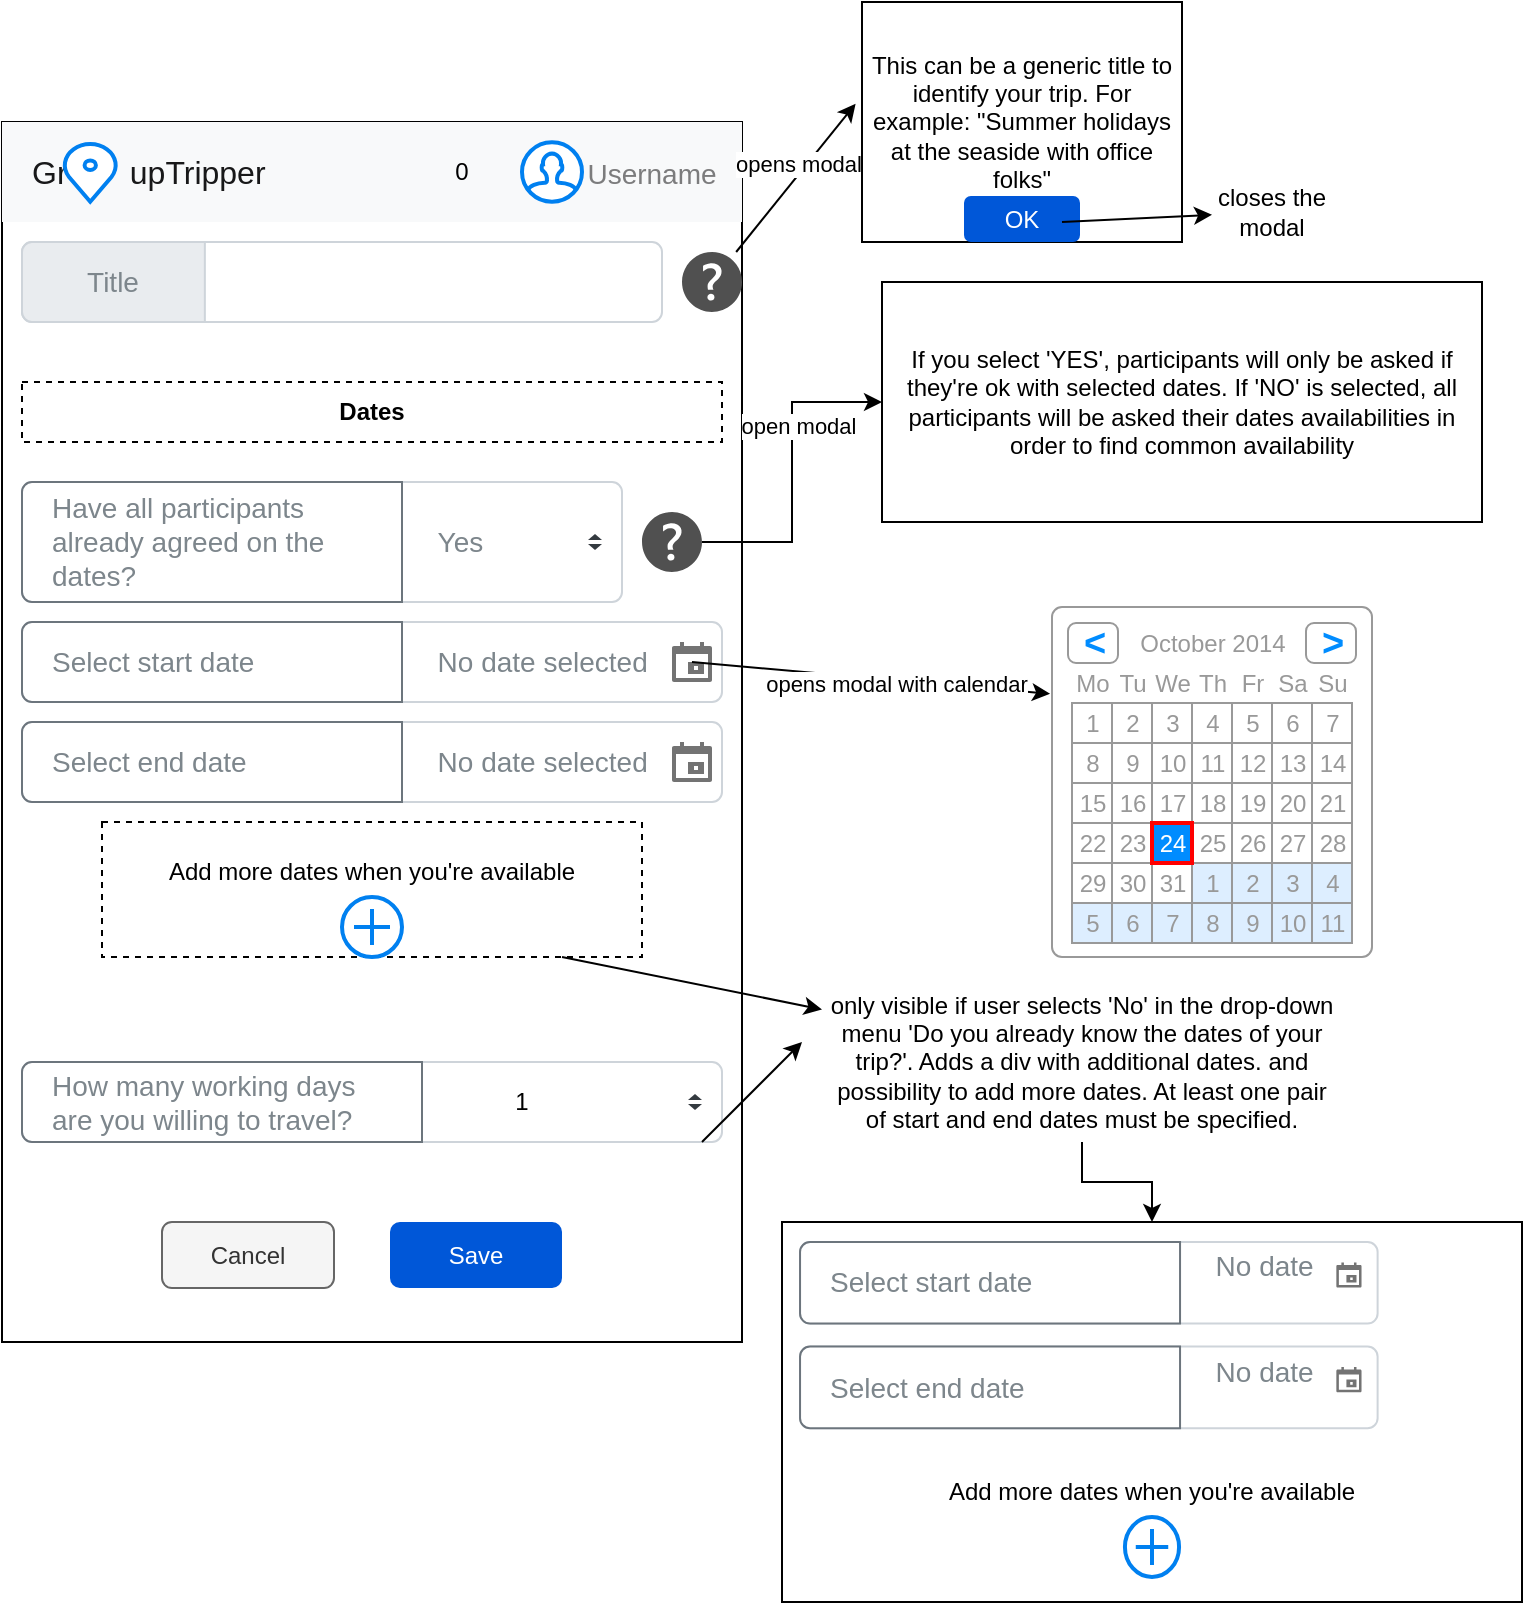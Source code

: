 <mxfile version="21.0.2" type="device"><diagram name="Page-1" id="LRZ05Uo7-R6V8OTwhh7I"><mxGraphModel dx="813" dy="1115" grid="1" gridSize="10" guides="1" tooltips="1" connect="1" arrows="1" fold="1" page="1" pageScale="1" pageWidth="850" pageHeight="1100" math="0" shadow="0"><root><mxCell id="0"/><mxCell id="1" parent="0"/><mxCell id="GwVYzrCeqbtHM0dImgiu-1" value="" style="rounded=0;whiteSpace=wrap;html=1;" vertex="1" parent="1"><mxGeometry x="80" y="120" width="370" height="610" as="geometry"/></mxCell><mxCell id="GwVYzrCeqbtHM0dImgiu-2" value="Gr&amp;nbsp; &amp;nbsp;o&amp;nbsp; upTripper" style="html=1;shadow=0;dashed=0;fillColor=#F8F9FA;strokeColor=none;fontSize=16;fontColor=#181819;align=left;spacing=15;" vertex="1" parent="1"><mxGeometry x="80" y="120" width="370" height="50" as="geometry"/></mxCell><mxCell id="GwVYzrCeqbtHM0dImgiu-3" value="Username" style="fillColor=none;strokeColor=none;fontSize=14;fontColor=#7C7C7D;align=center;" vertex="1" parent="GwVYzrCeqbtHM0dImgiu-2"><mxGeometry width="50" height="40" relative="1" as="geometry"><mxPoint x="300" y="5" as="offset"/></mxGeometry></mxCell><mxCell id="GwVYzrCeqbtHM0dImgiu-4" value="" style="html=1;verticalLabelPosition=bottom;align=center;labelBackgroundColor=#ffffff;verticalAlign=top;strokeWidth=2;strokeColor=#0080F0;shadow=0;dashed=0;shape=mxgraph.ios7.icons.location;" vertex="1" parent="GwVYzrCeqbtHM0dImgiu-2"><mxGeometry x="30" y="10.158" width="28.24" height="29.683" as="geometry"/></mxCell><mxCell id="GwVYzrCeqbtHM0dImgiu-5" value="" style="html=1;verticalLabelPosition=bottom;align=center;labelBackgroundColor=#ffffff;verticalAlign=top;strokeWidth=2;strokeColor=#0080F0;shadow=0;dashed=0;shape=mxgraph.ios7.icons.user;" vertex="1" parent="GwVYzrCeqbtHM0dImgiu-2"><mxGeometry x="260" y="10.153" width="30" height="29.683" as="geometry"/></mxCell><mxCell id="GwVYzrCeqbtHM0dImgiu-316" value="0" style="text;html=1;align=center;verticalAlign=middle;whiteSpace=wrap;rounded=0;" vertex="1" parent="GwVYzrCeqbtHM0dImgiu-2"><mxGeometry x="220" y="20" width="20" height="10" as="geometry"/></mxCell><mxCell id="GwVYzrCeqbtHM0dImgiu-314" value="" style="group" vertex="1" connectable="0" parent="GwVYzrCeqbtHM0dImgiu-2"><mxGeometry x="210" y="5" width="40" height="40" as="geometry"/></mxCell><mxCell id="GwVYzrCeqbtHM0dImgiu-315" value="" style="shape=image;html=1;verticalAlign=top;verticalLabelPosition=bottom;labelBackgroundColor=#ffffff;imageAspect=0;aspect=fixed;image=https://cdn1.iconfinder.com/data/icons/ionicons-outline-vol-2/512/notifications-outline-128.png" vertex="1" parent="GwVYzrCeqbtHM0dImgiu-314"><mxGeometry width="40" height="40" as="geometry"/></mxCell><mxCell id="GwVYzrCeqbtHM0dImgiu-10" value="&amp;nbsp; &amp;nbsp; &amp;nbsp; &amp;nbsp; &amp;nbsp; &amp;nbsp; &amp;nbsp; &amp;nbsp; &amp;nbsp; &amp;nbsp; &amp;nbsp; &amp;nbsp; &amp;nbsp; &amp;nbsp; &amp;nbsp;Yes" style="html=1;shadow=0;dashed=0;shape=mxgraph.bootstrap.rrect;rSize=5;strokeColor=#CED4DA;html=1;whiteSpace=wrap;fillColor=#FFFFFF;fontColor=#7D868C;align=left;spacingLeft=80;spacing=15;fontSize=14;" vertex="1" parent="1"><mxGeometry x="90" y="300" width="300" height="60" as="geometry"/></mxCell><mxCell id="GwVYzrCeqbtHM0dImgiu-11" value="" style="shape=triangle;direction=south;fillColor=#343A40;strokeColor=none;perimeter=none;" vertex="1" parent="GwVYzrCeqbtHM0dImgiu-10"><mxGeometry x="1" y="0.5" width="7" height="3" relative="1" as="geometry"><mxPoint x="-17" y="1" as="offset"/></mxGeometry></mxCell><mxCell id="GwVYzrCeqbtHM0dImgiu-12" value="" style="shape=triangle;direction=north;fillColor=#343A40;strokeColor=none;perimeter=none;" vertex="1" parent="GwVYzrCeqbtHM0dImgiu-10"><mxGeometry x="1" y="0.5" width="7" height="3" relative="1" as="geometry"><mxPoint x="-17" y="-4" as="offset"/></mxGeometry></mxCell><mxCell id="GwVYzrCeqbtHM0dImgiu-13" value="Have all participants already agreed on the dates?" style="html=1;shadow=0;dashed=0;shape=mxgraph.bootstrap.leftButton;strokeColor=#6C757D;gradientColor=inherit;fontColor=inherit;fillColor=#ffffff;rSize=5;perimeter=none;whiteSpace=wrap;resizeHeight=1;fontSize=14;align=left;spacing=15;" vertex="1" parent="GwVYzrCeqbtHM0dImgiu-10"><mxGeometry width="190" height="60" relative="1" as="geometry"/></mxCell><mxCell id="GwVYzrCeqbtHM0dImgiu-24" value="" style="endArrow=classic;html=1;rounded=0;entryX=-0.02;entryY=0.424;entryDx=0;entryDy=0;entryPerimeter=0;" edge="1" parent="1" source="GwVYzrCeqbtHM0dImgiu-18" target="GwVYzrCeqbtHM0dImgiu-19"><mxGeometry width="50" height="50" relative="1" as="geometry"><mxPoint x="440" y="237" as="sourcePoint"/><mxPoint x="490" y="187" as="targetPoint"/></mxGeometry></mxCell><mxCell id="GwVYzrCeqbtHM0dImgiu-25" value="opens modal" style="edgeLabel;html=1;align=center;verticalAlign=middle;resizable=0;points=[];" vertex="1" connectable="0" parent="GwVYzrCeqbtHM0dImgiu-24"><mxGeometry x="0.427" relative="1" as="geometry"><mxPoint x="-12" y="9" as="offset"/></mxGeometry></mxCell><mxCell id="GwVYzrCeqbtHM0dImgiu-80" value="" style="strokeWidth=1;shadow=0;dashed=0;align=center;html=1;shape=mxgraph.mockup.forms.rrect;rSize=5;strokeColor=#999999;fillColor=#ffffff;" vertex="1" parent="1"><mxGeometry x="605" y="362.5" width="160" height="175" as="geometry"/></mxCell><mxCell id="GwVYzrCeqbtHM0dImgiu-81" value="October 2014" style="strokeWidth=1;shadow=0;dashed=0;align=center;html=1;shape=mxgraph.mockup.forms.anchor;fontColor=#999999;" vertex="1" parent="GwVYzrCeqbtHM0dImgiu-80"><mxGeometry x="30" y="8" width="100" height="20" as="geometry"/></mxCell><mxCell id="GwVYzrCeqbtHM0dImgiu-82" value="&lt;" style="strokeWidth=1;shadow=0;dashed=0;align=center;html=1;shape=mxgraph.mockup.forms.rrect;rSize=4;strokeColor=#999999;fontColor=#008cff;fontSize=19;fontStyle=1;" vertex="1" parent="GwVYzrCeqbtHM0dImgiu-80"><mxGeometry x="8" y="8" width="25" height="20" as="geometry"/></mxCell><mxCell id="GwVYzrCeqbtHM0dImgiu-83" value="&gt;" style="strokeWidth=1;shadow=0;dashed=0;align=center;html=1;shape=mxgraph.mockup.forms.rrect;rSize=4;strokeColor=#999999;fontColor=#008cff;fontSize=19;fontStyle=1;" vertex="1" parent="GwVYzrCeqbtHM0dImgiu-80"><mxGeometry x="127" y="8" width="25" height="20" as="geometry"/></mxCell><mxCell id="GwVYzrCeqbtHM0dImgiu-84" value="Mo" style="strokeWidth=1;shadow=0;dashed=0;align=center;html=1;shape=mxgraph.mockup.forms.anchor;fontColor=#999999;" vertex="1" parent="GwVYzrCeqbtHM0dImgiu-80"><mxGeometry x="10" y="28" width="20" height="20" as="geometry"/></mxCell><mxCell id="GwVYzrCeqbtHM0dImgiu-85" value="Tu" style="strokeWidth=1;shadow=0;dashed=0;align=center;html=1;shape=mxgraph.mockup.forms.anchor;fontColor=#999999;" vertex="1" parent="GwVYzrCeqbtHM0dImgiu-80"><mxGeometry x="30" y="28" width="20" height="20" as="geometry"/></mxCell><mxCell id="GwVYzrCeqbtHM0dImgiu-86" value="We" style="strokeWidth=1;shadow=0;dashed=0;align=center;html=1;shape=mxgraph.mockup.forms.anchor;fontColor=#999999;" vertex="1" parent="GwVYzrCeqbtHM0dImgiu-80"><mxGeometry x="50" y="28" width="20" height="20" as="geometry"/></mxCell><mxCell id="GwVYzrCeqbtHM0dImgiu-87" value="Th" style="strokeWidth=1;shadow=0;dashed=0;align=center;html=1;shape=mxgraph.mockup.forms.anchor;fontColor=#999999;" vertex="1" parent="GwVYzrCeqbtHM0dImgiu-80"><mxGeometry x="70" y="28" width="20" height="20" as="geometry"/></mxCell><mxCell id="GwVYzrCeqbtHM0dImgiu-88" value="Fr" style="strokeWidth=1;shadow=0;dashed=0;align=center;html=1;shape=mxgraph.mockup.forms.anchor;fontColor=#999999;" vertex="1" parent="GwVYzrCeqbtHM0dImgiu-80"><mxGeometry x="90" y="28" width="20" height="20" as="geometry"/></mxCell><mxCell id="GwVYzrCeqbtHM0dImgiu-89" value="Sa" style="strokeWidth=1;shadow=0;dashed=0;align=center;html=1;shape=mxgraph.mockup.forms.anchor;fontColor=#999999;" vertex="1" parent="GwVYzrCeqbtHM0dImgiu-80"><mxGeometry x="110" y="28" width="20" height="20" as="geometry"/></mxCell><mxCell id="GwVYzrCeqbtHM0dImgiu-90" value="Su" style="strokeWidth=1;shadow=0;dashed=0;align=center;html=1;shape=mxgraph.mockup.forms.anchor;fontColor=#999999;" vertex="1" parent="GwVYzrCeqbtHM0dImgiu-80"><mxGeometry x="130" y="28" width="20" height="20" as="geometry"/></mxCell><mxCell id="GwVYzrCeqbtHM0dImgiu-91" value="1" style="strokeWidth=1;shadow=0;dashed=0;align=center;html=1;shape=mxgraph.mockup.forms.rrect;rSize=0;strokeColor=#999999;fontColor=#999999;" vertex="1" parent="GwVYzrCeqbtHM0dImgiu-80"><mxGeometry x="10" y="48" width="20" height="20" as="geometry"/></mxCell><mxCell id="GwVYzrCeqbtHM0dImgiu-92" value="2" style="strokeWidth=1;shadow=0;dashed=0;align=center;html=1;shape=mxgraph.mockup.forms.rrect;rSize=0;strokeColor=#999999;fontColor=#999999;" vertex="1" parent="GwVYzrCeqbtHM0dImgiu-80"><mxGeometry x="30" y="48" width="20" height="20" as="geometry"/></mxCell><mxCell id="GwVYzrCeqbtHM0dImgiu-93" value="3" style="strokeWidth=1;shadow=0;dashed=0;align=center;html=1;shape=mxgraph.mockup.forms.rrect;rSize=0;strokeColor=#999999;fontColor=#999999;" vertex="1" parent="GwVYzrCeqbtHM0dImgiu-80"><mxGeometry x="50" y="48" width="20" height="20" as="geometry"/></mxCell><mxCell id="GwVYzrCeqbtHM0dImgiu-94" value="4" style="strokeWidth=1;shadow=0;dashed=0;align=center;html=1;shape=mxgraph.mockup.forms.rrect;rSize=0;strokeColor=#999999;fontColor=#999999;" vertex="1" parent="GwVYzrCeqbtHM0dImgiu-80"><mxGeometry x="70" y="48" width="20" height="20" as="geometry"/></mxCell><mxCell id="GwVYzrCeqbtHM0dImgiu-95" value="5" style="strokeWidth=1;shadow=0;dashed=0;align=center;html=1;shape=mxgraph.mockup.forms.rrect;rSize=0;strokeColor=#999999;fontColor=#999999;" vertex="1" parent="GwVYzrCeqbtHM0dImgiu-80"><mxGeometry x="90" y="48" width="20" height="20" as="geometry"/></mxCell><mxCell id="GwVYzrCeqbtHM0dImgiu-96" value="6" style="strokeWidth=1;shadow=0;dashed=0;align=center;html=1;shape=mxgraph.mockup.forms.rrect;rSize=0;strokeColor=#999999;fontColor=#999999;" vertex="1" parent="GwVYzrCeqbtHM0dImgiu-80"><mxGeometry x="110" y="48" width="20" height="20" as="geometry"/></mxCell><mxCell id="GwVYzrCeqbtHM0dImgiu-97" value="7" style="strokeWidth=1;shadow=0;dashed=0;align=center;html=1;shape=mxgraph.mockup.forms.rrect;rSize=0;strokeColor=#999999;fontColor=#999999;" vertex="1" parent="GwVYzrCeqbtHM0dImgiu-80"><mxGeometry x="130" y="48" width="20" height="20" as="geometry"/></mxCell><mxCell id="GwVYzrCeqbtHM0dImgiu-98" value="8" style="strokeWidth=1;shadow=0;dashed=0;align=center;html=1;shape=mxgraph.mockup.forms.rrect;rSize=0;strokeColor=#999999;fontColor=#999999;" vertex="1" parent="GwVYzrCeqbtHM0dImgiu-80"><mxGeometry x="10" y="68" width="20" height="20" as="geometry"/></mxCell><mxCell id="GwVYzrCeqbtHM0dImgiu-99" value="9" style="strokeWidth=1;shadow=0;dashed=0;align=center;html=1;shape=mxgraph.mockup.forms.rrect;rSize=0;strokeColor=#999999;fontColor=#999999;" vertex="1" parent="GwVYzrCeqbtHM0dImgiu-80"><mxGeometry x="30" y="68" width="20" height="20" as="geometry"/></mxCell><mxCell id="GwVYzrCeqbtHM0dImgiu-100" value="10" style="strokeWidth=1;shadow=0;dashed=0;align=center;html=1;shape=mxgraph.mockup.forms.rrect;rSize=0;strokeColor=#999999;fontColor=#999999;" vertex="1" parent="GwVYzrCeqbtHM0dImgiu-80"><mxGeometry x="50" y="68" width="20" height="20" as="geometry"/></mxCell><mxCell id="GwVYzrCeqbtHM0dImgiu-101" value="11" style="strokeWidth=1;shadow=0;dashed=0;align=center;html=1;shape=mxgraph.mockup.forms.rrect;rSize=0;strokeColor=#999999;fontColor=#999999;" vertex="1" parent="GwVYzrCeqbtHM0dImgiu-80"><mxGeometry x="70" y="68" width="20" height="20" as="geometry"/></mxCell><mxCell id="GwVYzrCeqbtHM0dImgiu-102" value="12" style="strokeWidth=1;shadow=0;dashed=0;align=center;html=1;shape=mxgraph.mockup.forms.rrect;rSize=0;strokeColor=#999999;fontColor=#999999;" vertex="1" parent="GwVYzrCeqbtHM0dImgiu-80"><mxGeometry x="90" y="68" width="20" height="20" as="geometry"/></mxCell><mxCell id="GwVYzrCeqbtHM0dImgiu-103" value="13" style="strokeWidth=1;shadow=0;dashed=0;align=center;html=1;shape=mxgraph.mockup.forms.rrect;rSize=0;strokeColor=#999999;fontColor=#999999;" vertex="1" parent="GwVYzrCeqbtHM0dImgiu-80"><mxGeometry x="110" y="68" width="20" height="20" as="geometry"/></mxCell><mxCell id="GwVYzrCeqbtHM0dImgiu-104" value="14" style="strokeWidth=1;shadow=0;dashed=0;align=center;html=1;shape=mxgraph.mockup.forms.rrect;rSize=0;strokeColor=#999999;fontColor=#999999;" vertex="1" parent="GwVYzrCeqbtHM0dImgiu-80"><mxGeometry x="130" y="68" width="20" height="20" as="geometry"/></mxCell><mxCell id="GwVYzrCeqbtHM0dImgiu-105" value="15" style="strokeWidth=1;shadow=0;dashed=0;align=center;html=1;shape=mxgraph.mockup.forms.rrect;rSize=0;strokeColor=#999999;fontColor=#999999;" vertex="1" parent="GwVYzrCeqbtHM0dImgiu-80"><mxGeometry x="10" y="88" width="20" height="20" as="geometry"/></mxCell><mxCell id="GwVYzrCeqbtHM0dImgiu-106" value="16" style="strokeWidth=1;shadow=0;dashed=0;align=center;html=1;shape=mxgraph.mockup.forms.rrect;rSize=0;strokeColor=#999999;fontColor=#999999;" vertex="1" parent="GwVYzrCeqbtHM0dImgiu-80"><mxGeometry x="30" y="88" width="20" height="20" as="geometry"/></mxCell><mxCell id="GwVYzrCeqbtHM0dImgiu-107" value="17" style="strokeWidth=1;shadow=0;dashed=0;align=center;html=1;shape=mxgraph.mockup.forms.rrect;rSize=0;strokeColor=#999999;fontColor=#999999;" vertex="1" parent="GwVYzrCeqbtHM0dImgiu-80"><mxGeometry x="50" y="88" width="20" height="20" as="geometry"/></mxCell><mxCell id="GwVYzrCeqbtHM0dImgiu-108" value="18" style="strokeWidth=1;shadow=0;dashed=0;align=center;html=1;shape=mxgraph.mockup.forms.rrect;rSize=0;strokeColor=#999999;fontColor=#999999;" vertex="1" parent="GwVYzrCeqbtHM0dImgiu-80"><mxGeometry x="70" y="88" width="20" height="20" as="geometry"/></mxCell><mxCell id="GwVYzrCeqbtHM0dImgiu-109" value="19" style="strokeWidth=1;shadow=0;dashed=0;align=center;html=1;shape=mxgraph.mockup.forms.rrect;rSize=0;strokeColor=#999999;fontColor=#999999;" vertex="1" parent="GwVYzrCeqbtHM0dImgiu-80"><mxGeometry x="90" y="88" width="20" height="20" as="geometry"/></mxCell><mxCell id="GwVYzrCeqbtHM0dImgiu-110" value="20" style="strokeWidth=1;shadow=0;dashed=0;align=center;html=1;shape=mxgraph.mockup.forms.rrect;rSize=0;strokeColor=#999999;fontColor=#999999;" vertex="1" parent="GwVYzrCeqbtHM0dImgiu-80"><mxGeometry x="110" y="88" width="20" height="20" as="geometry"/></mxCell><mxCell id="GwVYzrCeqbtHM0dImgiu-111" value="21" style="strokeWidth=1;shadow=0;dashed=0;align=center;html=1;shape=mxgraph.mockup.forms.rrect;rSize=0;strokeColor=#999999;fontColor=#999999;" vertex="1" parent="GwVYzrCeqbtHM0dImgiu-80"><mxGeometry x="130" y="88" width="20" height="20" as="geometry"/></mxCell><mxCell id="GwVYzrCeqbtHM0dImgiu-112" value="22" style="strokeWidth=1;shadow=0;dashed=0;align=center;html=1;shape=mxgraph.mockup.forms.rrect;rSize=0;strokeColor=#999999;fontColor=#999999;" vertex="1" parent="GwVYzrCeqbtHM0dImgiu-80"><mxGeometry x="10" y="108" width="20" height="20" as="geometry"/></mxCell><mxCell id="GwVYzrCeqbtHM0dImgiu-113" value="23" style="strokeWidth=1;shadow=0;dashed=0;align=center;html=1;shape=mxgraph.mockup.forms.rrect;rSize=0;strokeColor=#999999;fontColor=#999999;" vertex="1" parent="GwVYzrCeqbtHM0dImgiu-80"><mxGeometry x="30" y="108" width="20" height="20" as="geometry"/></mxCell><mxCell id="GwVYzrCeqbtHM0dImgiu-114" value="25" style="strokeWidth=1;shadow=0;dashed=0;align=center;html=1;shape=mxgraph.mockup.forms.rrect;rSize=0;strokeColor=#999999;fontColor=#999999;" vertex="1" parent="GwVYzrCeqbtHM0dImgiu-80"><mxGeometry x="70" y="108" width="20" height="20" as="geometry"/></mxCell><mxCell id="GwVYzrCeqbtHM0dImgiu-115" value="26" style="strokeWidth=1;shadow=0;dashed=0;align=center;html=1;shape=mxgraph.mockup.forms.rrect;rSize=0;strokeColor=#999999;fontColor=#999999;" vertex="1" parent="GwVYzrCeqbtHM0dImgiu-80"><mxGeometry x="90" y="108" width="20" height="20" as="geometry"/></mxCell><mxCell id="GwVYzrCeqbtHM0dImgiu-116" value="27" style="strokeWidth=1;shadow=0;dashed=0;align=center;html=1;shape=mxgraph.mockup.forms.rrect;rSize=0;strokeColor=#999999;fontColor=#999999;" vertex="1" parent="GwVYzrCeqbtHM0dImgiu-80"><mxGeometry x="110" y="108" width="20" height="20" as="geometry"/></mxCell><mxCell id="GwVYzrCeqbtHM0dImgiu-117" value="28" style="strokeWidth=1;shadow=0;dashed=0;align=center;html=1;shape=mxgraph.mockup.forms.rrect;rSize=0;strokeColor=#999999;fontColor=#999999;" vertex="1" parent="GwVYzrCeqbtHM0dImgiu-80"><mxGeometry x="130" y="108" width="20" height="20" as="geometry"/></mxCell><mxCell id="GwVYzrCeqbtHM0dImgiu-118" value="29" style="strokeWidth=1;shadow=0;dashed=0;align=center;html=1;shape=mxgraph.mockup.forms.rrect;rSize=0;strokeColor=#999999;fontColor=#999999;" vertex="1" parent="GwVYzrCeqbtHM0dImgiu-80"><mxGeometry x="10" y="128" width="20" height="20" as="geometry"/></mxCell><mxCell id="GwVYzrCeqbtHM0dImgiu-119" value="30" style="strokeWidth=1;shadow=0;dashed=0;align=center;html=1;shape=mxgraph.mockup.forms.rrect;rSize=0;strokeColor=#999999;fontColor=#999999;" vertex="1" parent="GwVYzrCeqbtHM0dImgiu-80"><mxGeometry x="30" y="128" width="20" height="20" as="geometry"/></mxCell><mxCell id="GwVYzrCeqbtHM0dImgiu-120" value="31" style="strokeWidth=1;shadow=0;dashed=0;align=center;html=1;shape=mxgraph.mockup.forms.rrect;rSize=0;strokeColor=#999999;fontColor=#999999;" vertex="1" parent="GwVYzrCeqbtHM0dImgiu-80"><mxGeometry x="50" y="128" width="20" height="20" as="geometry"/></mxCell><mxCell id="GwVYzrCeqbtHM0dImgiu-121" value="1" style="strokeWidth=1;shadow=0;dashed=0;align=center;html=1;shape=mxgraph.mockup.forms.rrect;rSize=0;strokeColor=#999999;fontColor=#999999;fillColor=#ddeeff;" vertex="1" parent="GwVYzrCeqbtHM0dImgiu-80"><mxGeometry x="70" y="128" width="20" height="20" as="geometry"/></mxCell><mxCell id="GwVYzrCeqbtHM0dImgiu-122" value="2" style="strokeWidth=1;shadow=0;dashed=0;align=center;html=1;shape=mxgraph.mockup.forms.rrect;rSize=0;strokeColor=#999999;fontColor=#999999;fillColor=#ddeeff;" vertex="1" parent="GwVYzrCeqbtHM0dImgiu-80"><mxGeometry x="90" y="128" width="20" height="20" as="geometry"/></mxCell><mxCell id="GwVYzrCeqbtHM0dImgiu-123" value="3" style="strokeWidth=1;shadow=0;dashed=0;align=center;html=1;shape=mxgraph.mockup.forms.rrect;rSize=0;strokeColor=#999999;fontColor=#999999;fillColor=#ddeeff;" vertex="1" parent="GwVYzrCeqbtHM0dImgiu-80"><mxGeometry x="110" y="128" width="20" height="20" as="geometry"/></mxCell><mxCell id="GwVYzrCeqbtHM0dImgiu-124" value="4" style="strokeWidth=1;shadow=0;dashed=0;align=center;html=1;shape=mxgraph.mockup.forms.rrect;rSize=0;strokeColor=#999999;fontColor=#999999;fillColor=#ddeeff;" vertex="1" parent="GwVYzrCeqbtHM0dImgiu-80"><mxGeometry x="130" y="128" width="20" height="20" as="geometry"/></mxCell><mxCell id="GwVYzrCeqbtHM0dImgiu-125" value="5" style="strokeWidth=1;shadow=0;dashed=0;align=center;html=1;shape=mxgraph.mockup.forms.rrect;rSize=0;strokeColor=#999999;fontColor=#999999;fillColor=#ddeeff;" vertex="1" parent="GwVYzrCeqbtHM0dImgiu-80"><mxGeometry x="10" y="148" width="20" height="20" as="geometry"/></mxCell><mxCell id="GwVYzrCeqbtHM0dImgiu-126" value="6" style="strokeWidth=1;shadow=0;dashed=0;align=center;html=1;shape=mxgraph.mockup.forms.rrect;rSize=0;strokeColor=#999999;fontColor=#999999;fillColor=#ddeeff;" vertex="1" parent="GwVYzrCeqbtHM0dImgiu-80"><mxGeometry x="30" y="148" width="20" height="20" as="geometry"/></mxCell><mxCell id="GwVYzrCeqbtHM0dImgiu-127" value="7" style="strokeWidth=1;shadow=0;dashed=0;align=center;html=1;shape=mxgraph.mockup.forms.rrect;rSize=0;strokeColor=#999999;fontColor=#999999;fillColor=#ddeeff;" vertex="1" parent="GwVYzrCeqbtHM0dImgiu-80"><mxGeometry x="50" y="148" width="20" height="20" as="geometry"/></mxCell><mxCell id="GwVYzrCeqbtHM0dImgiu-128" value="8" style="strokeWidth=1;shadow=0;dashed=0;align=center;html=1;shape=mxgraph.mockup.forms.rrect;rSize=0;strokeColor=#999999;fontColor=#999999;fillColor=#ddeeff;" vertex="1" parent="GwVYzrCeqbtHM0dImgiu-80"><mxGeometry x="70" y="148" width="20" height="20" as="geometry"/></mxCell><mxCell id="GwVYzrCeqbtHM0dImgiu-129" value="9" style="strokeWidth=1;shadow=0;dashed=0;align=center;html=1;shape=mxgraph.mockup.forms.rrect;rSize=0;strokeColor=#999999;fontColor=#999999;fillColor=#ddeeff;" vertex="1" parent="GwVYzrCeqbtHM0dImgiu-80"><mxGeometry x="90" y="148" width="20" height="20" as="geometry"/></mxCell><mxCell id="GwVYzrCeqbtHM0dImgiu-130" value="10" style="strokeWidth=1;shadow=0;dashed=0;align=center;html=1;shape=mxgraph.mockup.forms.rrect;rSize=0;strokeColor=#999999;fontColor=#999999;fillColor=#ddeeff;" vertex="1" parent="GwVYzrCeqbtHM0dImgiu-80"><mxGeometry x="110" y="148" width="20" height="20" as="geometry"/></mxCell><mxCell id="GwVYzrCeqbtHM0dImgiu-131" value="11" style="strokeWidth=1;shadow=0;dashed=0;align=center;html=1;shape=mxgraph.mockup.forms.rrect;rSize=0;strokeColor=#999999;fontColor=#999999;fillColor=#ddeeff;" vertex="1" parent="GwVYzrCeqbtHM0dImgiu-80"><mxGeometry x="130" y="148" width="20" height="20" as="geometry"/></mxCell><mxCell id="GwVYzrCeqbtHM0dImgiu-132" value="24" style="strokeWidth=1;shadow=0;dashed=0;align=center;html=1;shape=mxgraph.mockup.forms.rrect;rSize=0;strokeColor=#ff0000;fontColor=#ffffff;strokeWidth=2;fillColor=#008cff;" vertex="1" parent="GwVYzrCeqbtHM0dImgiu-80"><mxGeometry x="50" y="108" width="20" height="20" as="geometry"/></mxCell><mxCell id="GwVYzrCeqbtHM0dImgiu-138" value="&amp;nbsp; &amp;nbsp; &amp;nbsp; &amp;nbsp; &amp;nbsp; &amp;nbsp; &amp;nbsp; &amp;nbsp; &amp;nbsp; &amp;nbsp; &amp;nbsp; &amp;nbsp; &amp;nbsp; &amp;nbsp; &amp;nbsp;No date selected" style="html=1;shadow=0;dashed=0;shape=mxgraph.bootstrap.rrect;rSize=5;strokeColor=#CED4DA;html=1;whiteSpace=wrap;fillColor=#FFFFFF;fontColor=#7D868C;align=left;spacingLeft=80;spacing=15;fontSize=14;" vertex="1" parent="1"><mxGeometry x="90" y="370" width="350" height="40" as="geometry"/></mxCell><mxCell id="GwVYzrCeqbtHM0dImgiu-141" value="Select start date" style="html=1;shadow=0;dashed=0;shape=mxgraph.bootstrap.leftButton;strokeColor=#6C757D;gradientColor=inherit;fontColor=inherit;fillColor=#ffffff;rSize=5;perimeter=none;whiteSpace=wrap;resizeHeight=1;fontSize=14;align=left;spacing=15;" vertex="1" parent="GwVYzrCeqbtHM0dImgiu-138"><mxGeometry width="190" height="40" relative="1" as="geometry"/></mxCell><mxCell id="GwVYzrCeqbtHM0dImgiu-136" value="" style="html=1;dashed=0;aspect=fixed;verticalLabelPosition=bottom;verticalAlign=top;align=center;shape=mxgraph.gmdl.calendar;strokeColor=none;fillColor=#737373;shadow=0;sketch=0;" vertex="1" parent="GwVYzrCeqbtHM0dImgiu-138"><mxGeometry x="325" y="10" width="20" height="20" as="geometry"/></mxCell><mxCell id="GwVYzrCeqbtHM0dImgiu-142" value="&amp;nbsp; &amp;nbsp; &amp;nbsp; &amp;nbsp; &amp;nbsp; &amp;nbsp; &amp;nbsp; &amp;nbsp; &amp;nbsp; &amp;nbsp; &amp;nbsp; &amp;nbsp; &amp;nbsp; &amp;nbsp; &amp;nbsp;No date selected" style="html=1;shadow=0;dashed=0;shape=mxgraph.bootstrap.rrect;rSize=5;strokeColor=#CED4DA;html=1;whiteSpace=wrap;fillColor=#FFFFFF;fontColor=#7D868C;align=left;spacingLeft=80;spacing=15;fontSize=14;" vertex="1" parent="1"><mxGeometry x="90" y="420" width="350" height="40" as="geometry"/></mxCell><mxCell id="GwVYzrCeqbtHM0dImgiu-143" value="Select end date" style="html=1;shadow=0;dashed=0;shape=mxgraph.bootstrap.leftButton;strokeColor=#6C757D;gradientColor=inherit;fontColor=inherit;fillColor=#ffffff;rSize=5;perimeter=none;whiteSpace=wrap;resizeHeight=1;fontSize=14;align=left;spacing=15;" vertex="1" parent="GwVYzrCeqbtHM0dImgiu-142"><mxGeometry width="190" height="40" relative="1" as="geometry"/></mxCell><mxCell id="GwVYzrCeqbtHM0dImgiu-144" value="" style="html=1;dashed=0;aspect=fixed;verticalLabelPosition=bottom;verticalAlign=top;align=center;shape=mxgraph.gmdl.calendar;strokeColor=none;fillColor=#737373;shadow=0;sketch=0;" vertex="1" parent="GwVYzrCeqbtHM0dImgiu-142"><mxGeometry x="325" y="10" width="20" height="20" as="geometry"/></mxCell><mxCell id="GwVYzrCeqbtHM0dImgiu-145" value="" style="endArrow=classic;html=1;rounded=0;entryX=-0.006;entryY=0.248;entryDx=0;entryDy=0;entryPerimeter=0;" edge="1" parent="1" target="GwVYzrCeqbtHM0dImgiu-80"><mxGeometry width="50" height="50" relative="1" as="geometry"><mxPoint x="425" y="390" as="sourcePoint"/><mxPoint x="475" y="340" as="targetPoint"/></mxGeometry></mxCell><mxCell id="GwVYzrCeqbtHM0dImgiu-146" value="opens modal with calendar" style="edgeLabel;html=1;align=center;verticalAlign=middle;resizable=0;points=[];" vertex="1" connectable="0" parent="GwVYzrCeqbtHM0dImgiu-145"><mxGeometry x="-0.358" y="-2" relative="1" as="geometry"><mxPoint x="45" y="4" as="offset"/></mxGeometry></mxCell><mxCell id="GwVYzrCeqbtHM0dImgiu-150" value="" style="group" vertex="1" connectable="0" parent="1"><mxGeometry x="130" y="470" width="270" height="67.5" as="geometry"/></mxCell><mxCell id="GwVYzrCeqbtHM0dImgiu-149" value="" style="rounded=0;whiteSpace=wrap;html=1;dashed=1;" vertex="1" parent="GwVYzrCeqbtHM0dImgiu-150"><mxGeometry width="270" height="67.5" as="geometry"/></mxCell><mxCell id="GwVYzrCeqbtHM0dImgiu-148" value="Add more dates when you're available" style="text;html=1;strokeColor=none;fillColor=none;align=center;verticalAlign=middle;whiteSpace=wrap;rounded=0;" vertex="1" parent="GwVYzrCeqbtHM0dImgiu-150"><mxGeometry x="20" y="10" width="230" height="30" as="geometry"/></mxCell><mxCell id="GwVYzrCeqbtHM0dImgiu-147" value="" style="html=1;verticalLabelPosition=bottom;align=center;labelBackgroundColor=#ffffff;verticalAlign=top;strokeWidth=2;strokeColor=#0080F0;shadow=0;dashed=0;shape=mxgraph.ios7.icons.add;" vertex="1" parent="GwVYzrCeqbtHM0dImgiu-150"><mxGeometry x="120" y="37.5" width="30" height="30" as="geometry"/></mxCell><mxCell id="GwVYzrCeqbtHM0dImgiu-151" value="" style="endArrow=classic;html=1;rounded=0;" edge="1" parent="GwVYzrCeqbtHM0dImgiu-150" target="GwVYzrCeqbtHM0dImgiu-152"><mxGeometry width="50" height="50" relative="1" as="geometry"><mxPoint x="230" y="67.5" as="sourcePoint"/><mxPoint x="380" y="120" as="targetPoint"/></mxGeometry></mxCell><mxCell id="GwVYzrCeqbtHM0dImgiu-167" style="edgeStyle=orthogonalEdgeStyle;rounded=0;orthogonalLoop=1;jettySize=auto;html=1;entryX=0.5;entryY=0;entryDx=0;entryDy=0;" edge="1" parent="1" source="GwVYzrCeqbtHM0dImgiu-152" target="GwVYzrCeqbtHM0dImgiu-153"><mxGeometry relative="1" as="geometry"/></mxCell><mxCell id="GwVYzrCeqbtHM0dImgiu-152" value="only visible if user selects 'No' in the drop-down menu 'Do you already know the dates of your trip?'. Adds a div with additional dates. and possibility to add more dates. At least one pair of start and end dates must be specified." style="text;html=1;strokeColor=none;fillColor=none;align=center;verticalAlign=middle;whiteSpace=wrap;rounded=0;" vertex="1" parent="1"><mxGeometry x="490" y="550" width="260" height="80" as="geometry"/></mxCell><mxCell id="GwVYzrCeqbtHM0dImgiu-160" value="" style="group" vertex="1" connectable="0" parent="1"><mxGeometry x="470" y="670" width="370" height="190" as="geometry"/></mxCell><mxCell id="GwVYzrCeqbtHM0dImgiu-153" value="" style="rounded=0;whiteSpace=wrap;html=1;" vertex="1" parent="GwVYzrCeqbtHM0dImgiu-160"><mxGeometry width="370" height="190" as="geometry"/></mxCell><mxCell id="GwVYzrCeqbtHM0dImgiu-161" value="" style="shape=image;html=1;verticalAlign=top;verticalLabelPosition=bottom;labelBackgroundColor=#ffffff;imageAspect=0;aspect=fixed;image=https://cdn4.iconfinder.com/data/icons/essentials-71/24/013_-_Trash-128.png" vertex="1" parent="GwVYzrCeqbtHM0dImgiu-160"><mxGeometry x="324.878" y="39.997" width="27.073" height="27.073" as="geometry"/></mxCell><mxCell id="GwVYzrCeqbtHM0dImgiu-154" value="&amp;nbsp; &amp;nbsp; &amp;nbsp; &amp;nbsp; &amp;nbsp; &amp;nbsp; &amp;nbsp; &amp;nbsp; &amp;nbsp; &amp;nbsp; &amp;nbsp; &amp;nbsp; &amp;nbsp; &amp;nbsp; &amp;nbsp;No date selected" style="html=1;shadow=0;dashed=0;shape=mxgraph.bootstrap.rrect;rSize=5;strokeColor=#CED4DA;html=1;whiteSpace=wrap;fillColor=#FFFFFF;fontColor=#7D868C;align=left;spacingLeft=80;spacing=15;fontSize=14;" vertex="1" parent="GwVYzrCeqbtHM0dImgiu-160"><mxGeometry x="9.024" y="10" width="288.78" height="40.77" as="geometry"/></mxCell><mxCell id="GwVYzrCeqbtHM0dImgiu-155" value="Select start date" style="html=1;shadow=0;dashed=0;shape=mxgraph.bootstrap.leftButton;strokeColor=#6C757D;gradientColor=inherit;fontColor=inherit;fillColor=#ffffff;rSize=5;perimeter=none;whiteSpace=wrap;resizeHeight=1;fontSize=14;align=left;spacing=15;" vertex="1" parent="GwVYzrCeqbtHM0dImgiu-154"><mxGeometry width="190" height="40.77" relative="1" as="geometry"/></mxCell><mxCell id="GwVYzrCeqbtHM0dImgiu-156" value="" style="html=1;dashed=0;aspect=fixed;verticalLabelPosition=bottom;verticalAlign=top;align=center;shape=mxgraph.gmdl.calendar;strokeColor=none;fillColor=#737373;shadow=0;sketch=0;" vertex="1" parent="GwVYzrCeqbtHM0dImgiu-154"><mxGeometry x="268.153" y="10.193" width="12.587" height="12.587" as="geometry"/></mxCell><mxCell id="GwVYzrCeqbtHM0dImgiu-162" value="&amp;nbsp; &amp;nbsp; &amp;nbsp; &amp;nbsp; &amp;nbsp; &amp;nbsp; &amp;nbsp; &amp;nbsp; &amp;nbsp; &amp;nbsp; &amp;nbsp; &amp;nbsp; &amp;nbsp; &amp;nbsp; &amp;nbsp;No date selected" style="html=1;shadow=0;dashed=0;shape=mxgraph.bootstrap.rrect;rSize=5;strokeColor=#CED4DA;html=1;whiteSpace=wrap;fillColor=#FFFFFF;fontColor=#7D868C;align=left;spacingLeft=80;spacing=15;fontSize=14;" vertex="1" parent="GwVYzrCeqbtHM0dImgiu-160"><mxGeometry x="9.024" y="62.31" width="288.78" height="40.77" as="geometry"/></mxCell><mxCell id="GwVYzrCeqbtHM0dImgiu-163" value="Select end date" style="html=1;shadow=0;dashed=0;shape=mxgraph.bootstrap.leftButton;strokeColor=#6C757D;gradientColor=inherit;fontColor=inherit;fillColor=#ffffff;rSize=5;perimeter=none;whiteSpace=wrap;resizeHeight=1;fontSize=14;align=left;spacing=15;" vertex="1" parent="GwVYzrCeqbtHM0dImgiu-162"><mxGeometry width="190" height="40.77" relative="1" as="geometry"/></mxCell><mxCell id="GwVYzrCeqbtHM0dImgiu-164" value="" style="html=1;dashed=0;aspect=fixed;verticalLabelPosition=bottom;verticalAlign=top;align=center;shape=mxgraph.gmdl.calendar;strokeColor=none;fillColor=#737373;shadow=0;sketch=0;" vertex="1" parent="GwVYzrCeqbtHM0dImgiu-162"><mxGeometry x="268.153" y="10.193" width="12.587" height="12.587" as="geometry"/></mxCell><mxCell id="GwVYzrCeqbtHM0dImgiu-165" value="Add more dates when you're available" style="text;html=1;strokeColor=none;fillColor=none;align=center;verticalAlign=middle;whiteSpace=wrap;rounded=0;" vertex="1" parent="GwVYzrCeqbtHM0dImgiu-160"><mxGeometry x="81.22" y="120" width="207.561" height="30" as="geometry"/></mxCell><mxCell id="GwVYzrCeqbtHM0dImgiu-166" value="" style="html=1;verticalLabelPosition=bottom;align=center;labelBackgroundColor=#ffffff;verticalAlign=top;strokeWidth=2;strokeColor=#0080F0;shadow=0;dashed=0;shape=mxgraph.ios7.icons.add;" vertex="1" parent="GwVYzrCeqbtHM0dImgiu-160"><mxGeometry x="171.463" y="147.5" width="27.073" height="30" as="geometry"/></mxCell><mxCell id="GwVYzrCeqbtHM0dImgiu-168" value="Choose..." style="html=1;shadow=0;dashed=0;shape=mxgraph.bootstrap.rrect;rSize=5;strokeColor=#CED4DA;html=1;whiteSpace=wrap;fillColor=#FFFFFF;fontColor=#7D868C;align=left;spacingLeft=80;spacing=15;fontSize=14;" vertex="1" parent="1"><mxGeometry x="90" y="590" width="350" height="40" as="geometry"/></mxCell><mxCell id="GwVYzrCeqbtHM0dImgiu-169" value="" style="shape=triangle;direction=south;fillColor=#343A40;strokeColor=none;perimeter=none;" vertex="1" parent="GwVYzrCeqbtHM0dImgiu-168"><mxGeometry x="1" y="0.5" width="7" height="3" relative="1" as="geometry"><mxPoint x="-17" y="1" as="offset"/></mxGeometry></mxCell><mxCell id="GwVYzrCeqbtHM0dImgiu-170" value="" style="shape=triangle;direction=north;fillColor=#343A40;strokeColor=none;perimeter=none;" vertex="1" parent="GwVYzrCeqbtHM0dImgiu-168"><mxGeometry x="1" y="0.5" width="7" height="3" relative="1" as="geometry"><mxPoint x="-17" y="-4" as="offset"/></mxGeometry></mxCell><mxCell id="GwVYzrCeqbtHM0dImgiu-171" value="How many working days are you willing to travel?" style="html=1;shadow=0;dashed=0;shape=mxgraph.bootstrap.leftButton;strokeColor=#6C757D;gradientColor=inherit;fontColor=inherit;fillColor=#ffffff;rSize=5;perimeter=none;whiteSpace=wrap;resizeHeight=1;fontSize=14;align=left;spacing=15;" vertex="1" parent="GwVYzrCeqbtHM0dImgiu-168"><mxGeometry width="200" height="40" relative="1" as="geometry"/></mxCell><mxCell id="GwVYzrCeqbtHM0dImgiu-172" value="1" style="text;html=1;strokeColor=none;fillColor=none;align=center;verticalAlign=middle;whiteSpace=wrap;rounded=0;" vertex="1" parent="GwVYzrCeqbtHM0dImgiu-168"><mxGeometry x="220" y="5" width="60" height="30" as="geometry"/></mxCell><mxCell id="GwVYzrCeqbtHM0dImgiu-173" value="" style="group" vertex="1" connectable="0" parent="1"><mxGeometry x="90" y="180" width="360" height="40" as="geometry"/></mxCell><mxCell id="GwVYzrCeqbtHM0dImgiu-7" value="" style="html=1;shadow=0;dashed=0;shape=mxgraph.bootstrap.rrect;rSize=5;strokeColor=#CED4DA;html=1;whiteSpace=wrap;fillColor=#FFFFFF;fontColor=#7D868C;align=left;spacing=15;spacingLeft=40;fontSize=14;" vertex="1" parent="GwVYzrCeqbtHM0dImgiu-173"><mxGeometry width="320" height="40" as="geometry"/></mxCell><mxCell id="GwVYzrCeqbtHM0dImgiu-8" value="Title" style="html=1;shadow=0;dashed=0;shape=mxgraph.bootstrap.leftButton;strokeColor=inherit;gradientColor=inherit;fontColor=inherit;fillColor=#E9ECEF;rSize=5;perimeter=none;whiteSpace=wrap;resizeHeight=1;fontSize=14;" vertex="1" parent="GwVYzrCeqbtHM0dImgiu-7"><mxGeometry width="91.429" height="40" as="geometry"/></mxCell><mxCell id="GwVYzrCeqbtHM0dImgiu-18" value="" style="sketch=0;pointerEvents=1;shadow=0;dashed=0;html=1;strokeColor=none;fillColor=#505050;labelPosition=center;verticalLabelPosition=bottom;verticalAlign=top;outlineConnect=0;align=center;shape=mxgraph.office.concepts.help;" vertex="1" parent="GwVYzrCeqbtHM0dImgiu-173"><mxGeometry x="330" y="5" width="30" height="30" as="geometry"/></mxCell><mxCell id="GwVYzrCeqbtHM0dImgiu-174" value="&lt;b&gt;Dates&lt;/b&gt;" style="text;html=1;strokeColor=default;fillColor=none;align=center;verticalAlign=middle;whiteSpace=wrap;rounded=0;dashed=1;" vertex="1" parent="1"><mxGeometry x="90" y="250" width="350" height="30" as="geometry"/></mxCell><mxCell id="GwVYzrCeqbtHM0dImgiu-198" value="Save" style="rounded=1;fillColor=#0057D8;strokeColor=none;html=1;whiteSpace=wrap;fontColor=#ffffff;align=center;verticalAlign=middle;fontStyle=0;fontSize=12;sketch=0;" vertex="1" parent="1"><mxGeometry x="274" y="670" width="86" height="33" as="geometry"/></mxCell><mxCell id="GwVYzrCeqbtHM0dImgiu-199" value="Cancel" style="rounded=1;fillColor=#f5f5f5;strokeColor=#666666;html=1;whiteSpace=wrap;fontColor=#333333;align=center;verticalAlign=middle;fontStyle=0;fontSize=12;sketch=0;" vertex="1" parent="1"><mxGeometry x="160" y="670" width="86" height="33" as="geometry"/></mxCell><mxCell id="GwVYzrCeqbtHM0dImgiu-313" value="" style="endArrow=classic;html=1;rounded=0;" edge="1" parent="1"><mxGeometry width="50" height="50" relative="1" as="geometry"><mxPoint x="430" y="630" as="sourcePoint"/><mxPoint x="480" y="580" as="targetPoint"/></mxGeometry></mxCell><mxCell id="GwVYzrCeqbtHM0dImgiu-327" style="edgeStyle=orthogonalEdgeStyle;rounded=0;orthogonalLoop=1;jettySize=auto;html=1;" edge="1" parent="1" source="GwVYzrCeqbtHM0dImgiu-320" target="GwVYzrCeqbtHM0dImgiu-323"><mxGeometry relative="1" as="geometry"/></mxCell><mxCell id="GwVYzrCeqbtHM0dImgiu-328" value="open modal" style="edgeLabel;html=1;align=center;verticalAlign=middle;resizable=0;points=[];" vertex="1" connectable="0" parent="GwVYzrCeqbtHM0dImgiu-327"><mxGeometry x="0.289" y="-3" relative="1" as="geometry"><mxPoint as="offset"/></mxGeometry></mxCell><mxCell id="GwVYzrCeqbtHM0dImgiu-320" value="" style="sketch=0;pointerEvents=1;shadow=0;dashed=0;html=1;strokeColor=none;fillColor=#505050;labelPosition=center;verticalLabelPosition=bottom;verticalAlign=top;outlineConnect=0;align=center;shape=mxgraph.office.concepts.help;" vertex="1" parent="1"><mxGeometry x="400" y="315" width="30" height="30" as="geometry"/></mxCell><mxCell id="GwVYzrCeqbtHM0dImgiu-321" value="" style="group" vertex="1" connectable="0" parent="1"><mxGeometry x="510" y="60" width="235" height="120" as="geometry"/></mxCell><mxCell id="GwVYzrCeqbtHM0dImgiu-19" value="This can be a generic title to identify your trip. For example: &quot;Summer holidays at the seaside with office folks&quot;" style="rounded=0;whiteSpace=wrap;html=1;" vertex="1" parent="GwVYzrCeqbtHM0dImgiu-321"><mxGeometry width="160" height="120" as="geometry"/></mxCell><mxCell id="GwVYzrCeqbtHM0dImgiu-21" value="OK" style="rounded=1;fillColor=#0057D8;strokeColor=none;html=1;whiteSpace=wrap;fontColor=#ffffff;align=center;verticalAlign=middle;fontStyle=0;fontSize=12;sketch=0;" vertex="1" parent="GwVYzrCeqbtHM0dImgiu-321"><mxGeometry x="51" y="97" width="58" height="23" as="geometry"/></mxCell><mxCell id="GwVYzrCeqbtHM0dImgiu-22" value="" style="endArrow=classic;html=1;rounded=0;" edge="1" parent="GwVYzrCeqbtHM0dImgiu-321" target="GwVYzrCeqbtHM0dImgiu-23"><mxGeometry width="50" height="50" relative="1" as="geometry"><mxPoint x="100" y="110" as="sourcePoint"/><mxPoint x="110" y="150" as="targetPoint"/></mxGeometry></mxCell><mxCell id="GwVYzrCeqbtHM0dImgiu-23" value="closes the modal" style="text;html=1;strokeColor=none;fillColor=none;align=center;verticalAlign=middle;whiteSpace=wrap;rounded=0;" vertex="1" parent="GwVYzrCeqbtHM0dImgiu-321"><mxGeometry x="175" y="90" width="60" height="30" as="geometry"/></mxCell><mxCell id="GwVYzrCeqbtHM0dImgiu-322" value="" style="group" vertex="1" connectable="0" parent="1"><mxGeometry x="510" y="200" width="300" height="120" as="geometry"/></mxCell><mxCell id="GwVYzrCeqbtHM0dImgiu-324" value="OK" style="rounded=1;fillColor=#0057D8;strokeColor=none;html=1;whiteSpace=wrap;fontColor=#ffffff;align=center;verticalAlign=middle;fontStyle=0;fontSize=12;sketch=0;" vertex="1" parent="GwVYzrCeqbtHM0dImgiu-322"><mxGeometry x="51" y="97" width="58" height="23" as="geometry"/></mxCell><mxCell id="GwVYzrCeqbtHM0dImgiu-325" value="" style="endArrow=classic;html=1;rounded=0;" edge="1" parent="GwVYzrCeqbtHM0dImgiu-322" target="GwVYzrCeqbtHM0dImgiu-326"><mxGeometry width="50" height="50" relative="1" as="geometry"><mxPoint x="100" y="110" as="sourcePoint"/><mxPoint x="110" y="150" as="targetPoint"/></mxGeometry></mxCell><mxCell id="GwVYzrCeqbtHM0dImgiu-326" value="closes the modal" style="text;html=1;strokeColor=none;fillColor=none;align=center;verticalAlign=middle;whiteSpace=wrap;rounded=0;" vertex="1" parent="GwVYzrCeqbtHM0dImgiu-322"><mxGeometry x="175" y="90" width="60" height="30" as="geometry"/></mxCell><mxCell id="GwVYzrCeqbtHM0dImgiu-323" value="If you select 'YES', participants will only be asked if they're ok with selected dates. If 'NO' is selected, all participants will be asked their dates availabilities in order to find common availability" style="rounded=0;whiteSpace=wrap;html=1;" vertex="1" parent="1"><mxGeometry x="520" y="200" width="300" height="120" as="geometry"/></mxCell></root></mxGraphModel></diagram></mxfile>